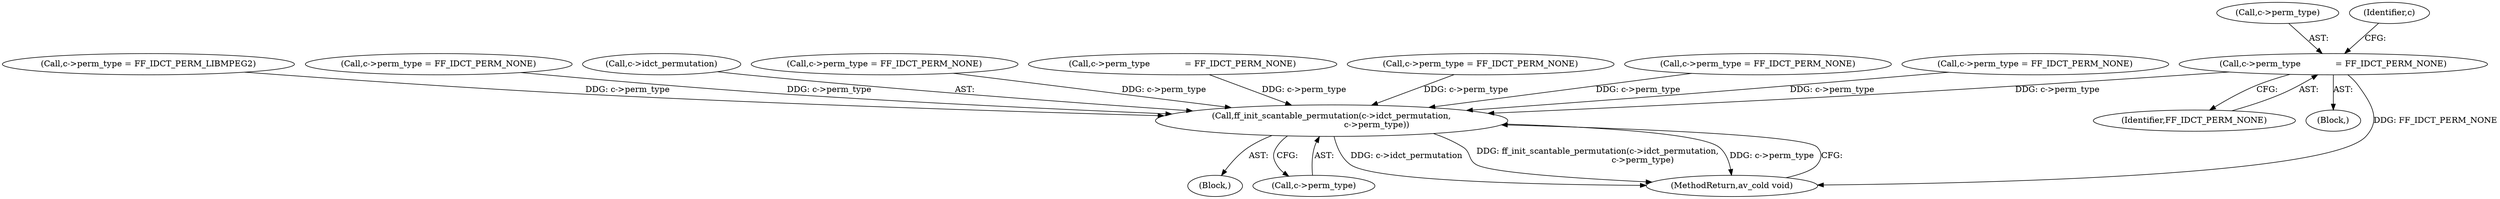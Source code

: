 digraph "0_FFmpeg_b3332a182f8ba33a34542e4a0370f38b914ccf7d@pointer" {
"1000239" [label="(Call,c->perm_type             = FF_IDCT_PERM_NONE)"];
"1000413" [label="(Call,ff_init_scantable_permutation(c->idct_permutation,\n                                  c->perm_type))"];
"1000296" [label="(Call,c->perm_type = FF_IDCT_PERM_LIBMPEG2)"];
"1000165" [label="(Call,c->perm_type = FF_IDCT_PERM_NONE)"];
"1000243" [label="(Identifier,FF_IDCT_PERM_NONE)"];
"1000413" [label="(Call,ff_init_scantable_permutation(c->idct_permutation,\n                                  c->perm_type))"];
"1000414" [label="(Call,c->idct_permutation)"];
"1000193" [label="(Call,c->perm_type = FF_IDCT_PERM_NONE)"];
"1000106" [label="(Block,)"];
"1000267" [label="(Call,c->perm_type             = FF_IDCT_PERM_NONE)"];
"1000212" [label="(Block,)"];
"1000240" [label="(Call,c->perm_type)"];
"1000324" [label="(Call,c->perm_type = FF_IDCT_PERM_NONE)"];
"1000137" [label="(Call,c->perm_type = FF_IDCT_PERM_NONE)"];
"1000346" [label="(Call,c->perm_type = FF_IDCT_PERM_NONE)"];
"1000417" [label="(Call,c->perm_type)"];
"1000353" [label="(Identifier,c)"];
"1000239" [label="(Call,c->perm_type             = FF_IDCT_PERM_NONE)"];
"1000420" [label="(MethodReturn,av_cold void)"];
"1000239" -> "1000212"  [label="AST: "];
"1000239" -> "1000243"  [label="CFG: "];
"1000240" -> "1000239"  [label="AST: "];
"1000243" -> "1000239"  [label="AST: "];
"1000353" -> "1000239"  [label="CFG: "];
"1000239" -> "1000420"  [label="DDG: FF_IDCT_PERM_NONE"];
"1000239" -> "1000413"  [label="DDG: c->perm_type"];
"1000413" -> "1000106"  [label="AST: "];
"1000413" -> "1000417"  [label="CFG: "];
"1000414" -> "1000413"  [label="AST: "];
"1000417" -> "1000413"  [label="AST: "];
"1000420" -> "1000413"  [label="CFG: "];
"1000413" -> "1000420"  [label="DDG: c->idct_permutation"];
"1000413" -> "1000420"  [label="DDG: ff_init_scantable_permutation(c->idct_permutation,\n                                  c->perm_type)"];
"1000413" -> "1000420"  [label="DDG: c->perm_type"];
"1000193" -> "1000413"  [label="DDG: c->perm_type"];
"1000165" -> "1000413"  [label="DDG: c->perm_type"];
"1000267" -> "1000413"  [label="DDG: c->perm_type"];
"1000346" -> "1000413"  [label="DDG: c->perm_type"];
"1000296" -> "1000413"  [label="DDG: c->perm_type"];
"1000324" -> "1000413"  [label="DDG: c->perm_type"];
"1000137" -> "1000413"  [label="DDG: c->perm_type"];
}
